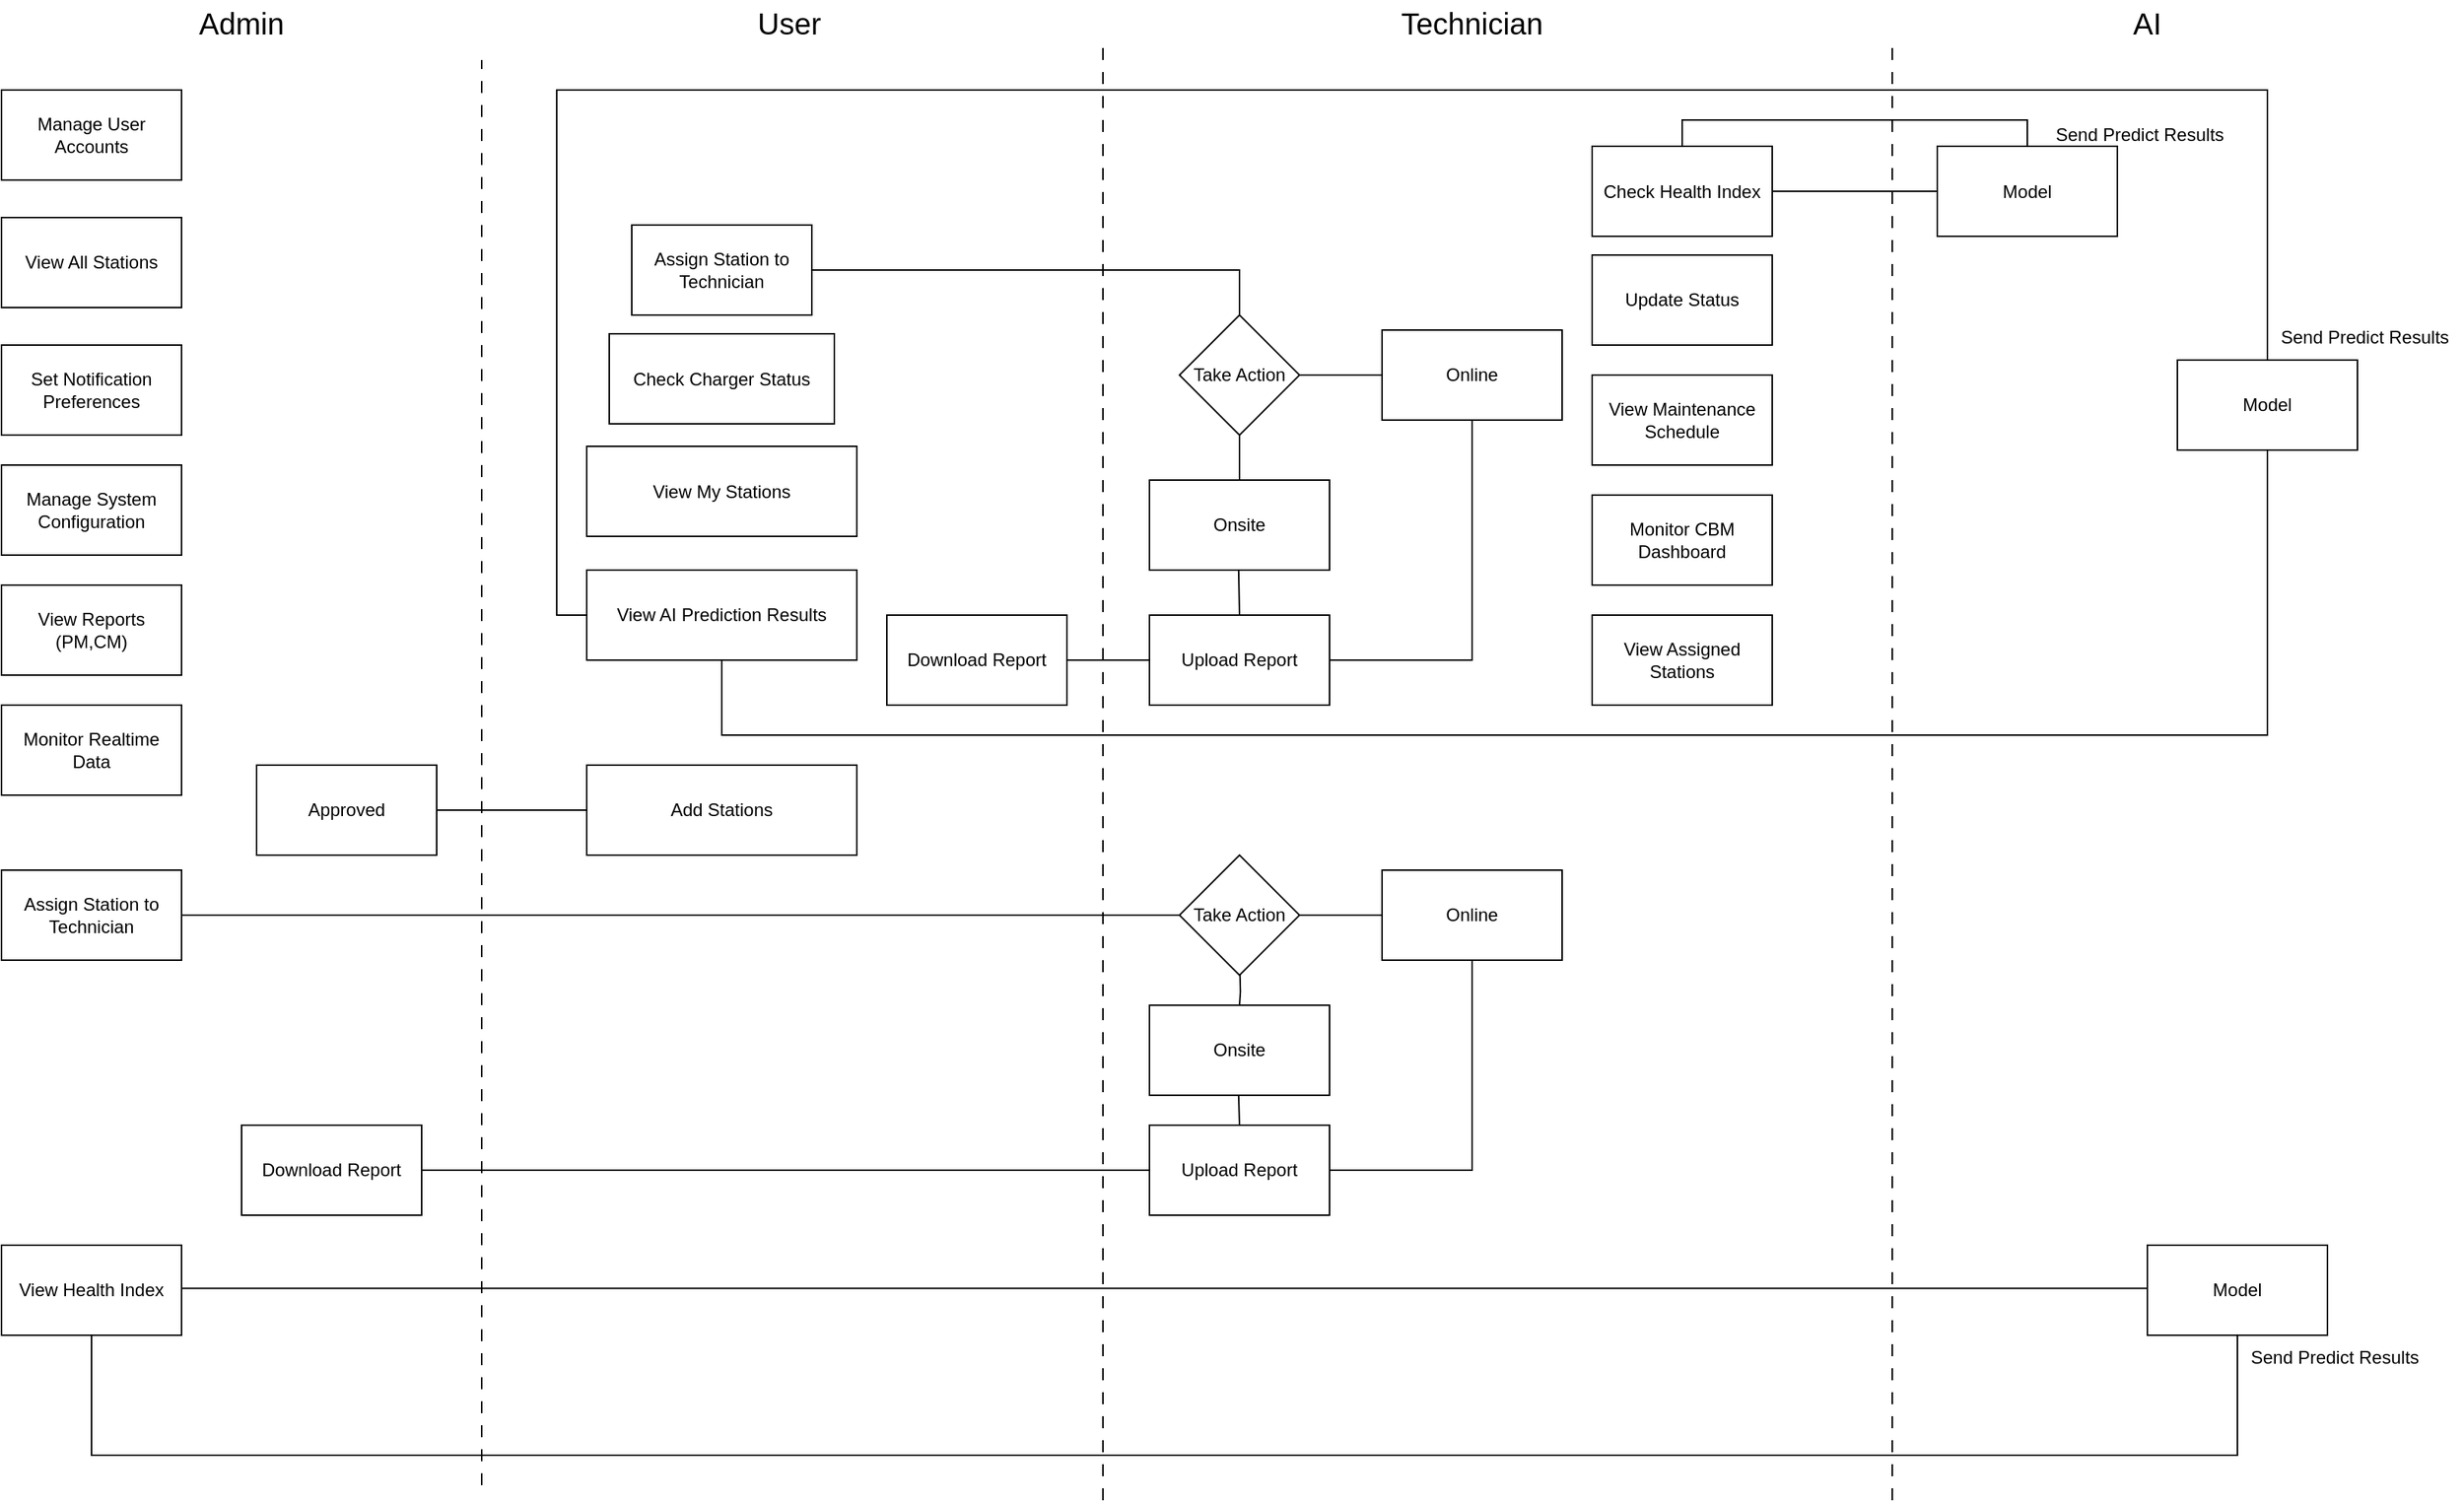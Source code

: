 <mxfile version="28.0.7">
  <diagram name="Page-1" id="3RaFwJO0DdSI-xSjQ3UZ">
    <mxGraphModel dx="2034" dy="920" grid="1" gridSize="10" guides="1" tooltips="1" connect="1" arrows="1" fold="1" page="1" pageScale="1" pageWidth="850" pageHeight="1100" math="0" shadow="0">
      <root>
        <mxCell id="0" />
        <mxCell id="1" parent="0" />
        <mxCell id="PnB6dPYVmI-Tpx26_ryA-46" value="" style="edgeStyle=orthogonalEdgeStyle;rounded=0;orthogonalLoop=1;jettySize=auto;html=1;endArrow=none;endFill=0;" edge="1" parent="1" source="PnB6dPYVmI-Tpx26_ryA-37" target="PnB6dPYVmI-Tpx26_ryA-45">
          <mxGeometry relative="1" as="geometry">
            <Array as="points">
              <mxPoint x="865" y="220" />
            </Array>
          </mxGeometry>
        </mxCell>
        <mxCell id="PnB6dPYVmI-Tpx26_ryA-37" value="Assign Station to Technician" style="rounded=0;whiteSpace=wrap;html=1;" vertex="1" parent="1">
          <mxGeometry x="460" y="190" width="120" height="60" as="geometry" />
        </mxCell>
        <mxCell id="PnB6dPYVmI-Tpx26_ryA-38" value="User" style="text;html=1;align=center;verticalAlign=middle;whiteSpace=wrap;rounded=0;fontSize=20;" vertex="1" parent="1">
          <mxGeometry x="535" y="40" width="60" height="30" as="geometry" />
        </mxCell>
        <mxCell id="PnB6dPYVmI-Tpx26_ryA-39" value="Technician" style="text;html=1;align=center;verticalAlign=middle;whiteSpace=wrap;rounded=0;fontSize=20;" vertex="1" parent="1">
          <mxGeometry x="990" y="40" width="60" height="30" as="geometry" />
        </mxCell>
        <mxCell id="PnB6dPYVmI-Tpx26_ryA-48" value="" style="edgeStyle=orthogonalEdgeStyle;rounded=0;orthogonalLoop=1;jettySize=auto;html=1;endArrow=none;endFill=0;" edge="1" parent="1" source="PnB6dPYVmI-Tpx26_ryA-45" target="PnB6dPYVmI-Tpx26_ryA-47">
          <mxGeometry relative="1" as="geometry" />
        </mxCell>
        <mxCell id="PnB6dPYVmI-Tpx26_ryA-50" value="" style="edgeStyle=orthogonalEdgeStyle;rounded=0;orthogonalLoop=1;jettySize=auto;html=1;endArrow=none;endFill=0;" edge="1" parent="1" source="PnB6dPYVmI-Tpx26_ryA-45" target="PnB6dPYVmI-Tpx26_ryA-49">
          <mxGeometry relative="1" as="geometry" />
        </mxCell>
        <mxCell id="PnB6dPYVmI-Tpx26_ryA-45" value="Take Action" style="rhombus;whiteSpace=wrap;html=1;rounded=0;" vertex="1" parent="1">
          <mxGeometry x="825" y="250" width="80" height="80" as="geometry" />
        </mxCell>
        <mxCell id="PnB6dPYVmI-Tpx26_ryA-47" value="Onsite" style="whiteSpace=wrap;html=1;rounded=0;" vertex="1" parent="1">
          <mxGeometry x="805" y="360" width="120" height="60" as="geometry" />
        </mxCell>
        <mxCell id="PnB6dPYVmI-Tpx26_ryA-52" value="" style="edgeStyle=orthogonalEdgeStyle;rounded=0;orthogonalLoop=1;jettySize=auto;html=1;endArrow=none;endFill=0;" edge="1" parent="1" source="PnB6dPYVmI-Tpx26_ryA-49" target="PnB6dPYVmI-Tpx26_ryA-51">
          <mxGeometry relative="1" as="geometry">
            <Array as="points">
              <mxPoint x="1020" y="480" />
            </Array>
          </mxGeometry>
        </mxCell>
        <mxCell id="PnB6dPYVmI-Tpx26_ryA-49" value="Online" style="whiteSpace=wrap;html=1;rounded=0;" vertex="1" parent="1">
          <mxGeometry x="960" y="260" width="120" height="60" as="geometry" />
        </mxCell>
        <mxCell id="PnB6dPYVmI-Tpx26_ryA-51" value="Upload Report" style="whiteSpace=wrap;html=1;rounded=0;" vertex="1" parent="1">
          <mxGeometry x="805" y="450" width="120" height="60" as="geometry" />
        </mxCell>
        <mxCell id="PnB6dPYVmI-Tpx26_ryA-53" value="" style="edgeStyle=orthogonalEdgeStyle;rounded=0;orthogonalLoop=1;jettySize=auto;html=1;entryX=0.5;entryY=0;entryDx=0;entryDy=0;endArrow=none;endFill=0;" edge="1" parent="1" target="PnB6dPYVmI-Tpx26_ryA-51">
          <mxGeometry relative="1" as="geometry">
            <mxPoint x="864.44" y="420" as="sourcePoint" />
            <mxPoint x="864.44" y="510" as="targetPoint" />
          </mxGeometry>
        </mxCell>
        <mxCell id="PnB6dPYVmI-Tpx26_ryA-61" value="" style="endArrow=none;html=1;rounded=0;dashed=1;dashPattern=8 8;" edge="1" parent="1">
          <mxGeometry width="50" height="50" relative="1" as="geometry">
            <mxPoint x="774" y="1040" as="sourcePoint" />
            <mxPoint x="774" y="70" as="targetPoint" />
          </mxGeometry>
        </mxCell>
        <mxCell id="PnB6dPYVmI-Tpx26_ryA-64" value="Check Charger Status" style="rounded=0;whiteSpace=wrap;html=1;" vertex="1" parent="1">
          <mxGeometry x="445" y="262.5" width="150" height="60" as="geometry" />
        </mxCell>
        <mxCell id="PnB6dPYVmI-Tpx26_ryA-66" value="View AI Prediction Results" style="rounded=0;whiteSpace=wrap;html=1;" vertex="1" parent="1">
          <mxGeometry x="430" y="420" width="180" height="60" as="geometry" />
        </mxCell>
        <mxCell id="PnB6dPYVmI-Tpx26_ryA-68" value="View My Stations" style="rounded=0;whiteSpace=wrap;html=1;" vertex="1" parent="1">
          <mxGeometry x="430" y="337.5" width="180" height="60" as="geometry" />
        </mxCell>
        <mxCell id="PnB6dPYVmI-Tpx26_ryA-127" value="" style="edgeStyle=orthogonalEdgeStyle;rounded=0;orthogonalLoop=1;jettySize=auto;html=1;endArrow=none;endFill=0;" edge="1" parent="1" source="PnB6dPYVmI-Tpx26_ryA-70" target="PnB6dPYVmI-Tpx26_ryA-126">
          <mxGeometry relative="1" as="geometry" />
        </mxCell>
        <mxCell id="PnB6dPYVmI-Tpx26_ryA-70" value="Add Stations" style="rounded=0;whiteSpace=wrap;html=1;" vertex="1" parent="1">
          <mxGeometry x="430" y="550" width="180" height="60" as="geometry" />
        </mxCell>
        <mxCell id="PnB6dPYVmI-Tpx26_ryA-72" value="Update Status" style="whiteSpace=wrap;html=1;rounded=0;" vertex="1" parent="1">
          <mxGeometry x="1100" y="210" width="120" height="60" as="geometry" />
        </mxCell>
        <mxCell id="PnB6dPYVmI-Tpx26_ryA-76" value="AI" style="text;html=1;align=center;verticalAlign=middle;whiteSpace=wrap;rounded=0;fontSize=20;" vertex="1" parent="1">
          <mxGeometry x="1440" y="40" width="60" height="30" as="geometry" />
        </mxCell>
        <mxCell id="PnB6dPYVmI-Tpx26_ryA-80" value="" style="edgeStyle=orthogonalEdgeStyle;rounded=0;orthogonalLoop=1;jettySize=auto;html=1;endArrow=none;endFill=0;" edge="1" parent="1" source="PnB6dPYVmI-Tpx26_ryA-77" target="PnB6dPYVmI-Tpx26_ryA-88">
          <mxGeometry relative="1" as="geometry">
            <mxPoint x="1490" y="167.5" as="targetPoint" />
          </mxGeometry>
        </mxCell>
        <mxCell id="PnB6dPYVmI-Tpx26_ryA-77" value="Check Health Index" style="whiteSpace=wrap;html=1;rounded=0;" vertex="1" parent="1">
          <mxGeometry x="1100" y="137.5" width="120" height="60" as="geometry" />
        </mxCell>
        <mxCell id="PnB6dPYVmI-Tpx26_ryA-79" value="Monitor CBM Dashboard" style="whiteSpace=wrap;html=1;rounded=0;" vertex="1" parent="1">
          <mxGeometry x="1100" y="370" width="120" height="60" as="geometry" />
        </mxCell>
        <mxCell id="PnB6dPYVmI-Tpx26_ryA-81" value="View Maintenance Schedule" style="whiteSpace=wrap;html=1;rounded=0;" vertex="1" parent="1">
          <mxGeometry x="1100" y="290" width="120" height="60" as="geometry" />
        </mxCell>
        <mxCell id="PnB6dPYVmI-Tpx26_ryA-87" value="" style="endArrow=none;html=1;rounded=0;dashed=1;dashPattern=8 8;" edge="1" parent="1">
          <mxGeometry width="50" height="50" relative="1" as="geometry">
            <mxPoint x="1300" y="1040" as="sourcePoint" />
            <mxPoint x="1300" y="70" as="targetPoint" />
          </mxGeometry>
        </mxCell>
        <mxCell id="PnB6dPYVmI-Tpx26_ryA-88" value="Model" style="rounded=0;whiteSpace=wrap;html=1;" vertex="1" parent="1">
          <mxGeometry x="1330" y="137.5" width="120" height="60" as="geometry" />
        </mxCell>
        <mxCell id="PnB6dPYVmI-Tpx26_ryA-89" value="" style="edgeStyle=orthogonalEdgeStyle;rounded=0;orthogonalLoop=1;jettySize=auto;html=1;endArrow=none;endFill=0;exitX=0.5;exitY=0;exitDx=0;exitDy=0;entryX=0.5;entryY=0;entryDx=0;entryDy=0;" edge="1" parent="1" source="PnB6dPYVmI-Tpx26_ryA-77" target="PnB6dPYVmI-Tpx26_ryA-88">
          <mxGeometry relative="1" as="geometry">
            <mxPoint x="1220" y="237.5" as="sourcePoint" />
            <mxPoint x="1390" y="130" as="targetPoint" />
            <Array as="points">
              <mxPoint x="1160" y="120" />
              <mxPoint x="1390" y="120" />
            </Array>
          </mxGeometry>
        </mxCell>
        <mxCell id="PnB6dPYVmI-Tpx26_ryA-90" value="Send Predict Results" style="text;html=1;align=center;verticalAlign=middle;whiteSpace=wrap;rounded=0;" vertex="1" parent="1">
          <mxGeometry x="1400" y="115" width="130" height="30" as="geometry" />
        </mxCell>
        <mxCell id="PnB6dPYVmI-Tpx26_ryA-92" value="" style="edgeStyle=orthogonalEdgeStyle;rounded=0;orthogonalLoop=1;jettySize=auto;html=1;endArrow=none;endFill=0;entryX=0.5;entryY=1;entryDx=0;entryDy=0;exitX=0.5;exitY=1;exitDx=0;exitDy=0;" edge="1" parent="1" source="PnB6dPYVmI-Tpx26_ryA-66" target="PnB6dPYVmI-Tpx26_ryA-93">
          <mxGeometry relative="1" as="geometry">
            <mxPoint x="380" y="450" as="sourcePoint" />
            <mxPoint x="2127" y="330" as="targetPoint" />
            <Array as="points">
              <mxPoint x="520" y="530" />
              <mxPoint x="1550" y="530" />
            </Array>
          </mxGeometry>
        </mxCell>
        <mxCell id="PnB6dPYVmI-Tpx26_ryA-93" value="Model" style="rounded=0;whiteSpace=wrap;html=1;" vertex="1" parent="1">
          <mxGeometry x="1490" y="280" width="120" height="60" as="geometry" />
        </mxCell>
        <mxCell id="PnB6dPYVmI-Tpx26_ryA-94" value="" style="edgeStyle=orthogonalEdgeStyle;rounded=0;orthogonalLoop=1;jettySize=auto;html=1;endArrow=none;endFill=0;entryX=0.5;entryY=0;entryDx=0;entryDy=0;exitX=0;exitY=0.5;exitDx=0;exitDy=0;" edge="1" parent="1" source="PnB6dPYVmI-Tpx26_ryA-66" target="PnB6dPYVmI-Tpx26_ryA-93">
          <mxGeometry relative="1" as="geometry">
            <mxPoint x="200" y="250" as="sourcePoint" />
            <mxPoint x="2090" y="340" as="targetPoint" />
            <Array as="points">
              <mxPoint x="410" y="450" />
              <mxPoint x="410" y="100" />
              <mxPoint x="1550" y="100" />
            </Array>
          </mxGeometry>
        </mxCell>
        <mxCell id="PnB6dPYVmI-Tpx26_ryA-95" value="Send Predict Results" style="text;html=1;align=center;verticalAlign=middle;whiteSpace=wrap;rounded=0;" vertex="1" parent="1">
          <mxGeometry x="1550" y="250" width="130" height="30" as="geometry" />
        </mxCell>
        <mxCell id="PnB6dPYVmI-Tpx26_ryA-83" value="View Assigned Stations" style="whiteSpace=wrap;html=1;rounded=0;" vertex="1" parent="1">
          <mxGeometry x="1100" y="450" width="120" height="60" as="geometry" />
        </mxCell>
        <mxCell id="PnB6dPYVmI-Tpx26_ryA-98" value="" style="endArrow=none;html=1;rounded=0;dashed=1;dashPattern=8 8;" edge="1" parent="1">
          <mxGeometry width="50" height="50" relative="1" as="geometry">
            <mxPoint x="360" y="1030" as="sourcePoint" />
            <mxPoint x="360" y="80" as="targetPoint" />
          </mxGeometry>
        </mxCell>
        <mxCell id="PnB6dPYVmI-Tpx26_ryA-99" value="Admin" style="text;html=1;align=center;verticalAlign=middle;whiteSpace=wrap;rounded=0;fontSize=20;" vertex="1" parent="1">
          <mxGeometry x="170" y="40" width="60" height="30" as="geometry" />
        </mxCell>
        <mxCell id="PnB6dPYVmI-Tpx26_ryA-101" value="Manage User Accounts" style="rounded=0;whiteSpace=wrap;html=1;" vertex="1" parent="1">
          <mxGeometry x="40" y="100" width="120" height="60" as="geometry" />
        </mxCell>
        <mxCell id="PnB6dPYVmI-Tpx26_ryA-102" value="View All Stations" style="rounded=0;whiteSpace=wrap;html=1;" vertex="1" parent="1">
          <mxGeometry x="40" y="185" width="120" height="60" as="geometry" />
        </mxCell>
        <mxCell id="PnB6dPYVmI-Tpx26_ryA-103" value="Assign Station to Technician" style="rounded=0;whiteSpace=wrap;html=1;" vertex="1" parent="1">
          <mxGeometry x="40" y="620" width="120" height="60" as="geometry" />
        </mxCell>
        <mxCell id="PnB6dPYVmI-Tpx26_ryA-104" value="Set Notification Preferences" style="rounded=0;whiteSpace=wrap;html=1;" vertex="1" parent="1">
          <mxGeometry x="40" y="270" width="120" height="60" as="geometry" />
        </mxCell>
        <mxCell id="PnB6dPYVmI-Tpx26_ryA-105" value="Manage System Configuration" style="rounded=0;whiteSpace=wrap;html=1;" vertex="1" parent="1">
          <mxGeometry x="40" y="350" width="120" height="60" as="geometry" />
        </mxCell>
        <mxCell id="PnB6dPYVmI-Tpx26_ryA-106" value="View Reports (PM,CM)" style="rounded=0;whiteSpace=wrap;html=1;" vertex="1" parent="1">
          <mxGeometry x="40" y="430" width="120" height="60" as="geometry" />
        </mxCell>
        <mxCell id="PnB6dPYVmI-Tpx26_ryA-107" value="Monitor Realtime Data" style="rounded=0;whiteSpace=wrap;html=1;" vertex="1" parent="1">
          <mxGeometry x="40" y="510" width="120" height="60" as="geometry" />
        </mxCell>
        <mxCell id="PnB6dPYVmI-Tpx26_ryA-108" value="View Health Index" style="rounded=0;whiteSpace=wrap;html=1;" vertex="1" parent="1">
          <mxGeometry x="40" y="870" width="120" height="60" as="geometry" />
        </mxCell>
        <mxCell id="PnB6dPYVmI-Tpx26_ryA-112" value="" style="edgeStyle=orthogonalEdgeStyle;rounded=0;orthogonalLoop=1;jettySize=auto;html=1;endArrow=none;endFill=0;" edge="1" parent="1" target="PnB6dPYVmI-Tpx26_ryA-115">
          <mxGeometry relative="1" as="geometry">
            <mxPoint x="865.059" y="680.001" as="sourcePoint" />
          </mxGeometry>
        </mxCell>
        <mxCell id="PnB6dPYVmI-Tpx26_ryA-113" value="" style="edgeStyle=orthogonalEdgeStyle;rounded=0;orthogonalLoop=1;jettySize=auto;html=1;endArrow=none;endFill=0;" edge="1" parent="1" source="PnB6dPYVmI-Tpx26_ryA-114" target="PnB6dPYVmI-Tpx26_ryA-117">
          <mxGeometry relative="1" as="geometry" />
        </mxCell>
        <mxCell id="PnB6dPYVmI-Tpx26_ryA-114" value="Take Action" style="rhombus;whiteSpace=wrap;html=1;rounded=0;" vertex="1" parent="1">
          <mxGeometry x="825" y="610" width="80" height="80" as="geometry" />
        </mxCell>
        <mxCell id="PnB6dPYVmI-Tpx26_ryA-115" value="Onsite" style="whiteSpace=wrap;html=1;rounded=0;" vertex="1" parent="1">
          <mxGeometry x="805" y="710.06" width="120" height="60" as="geometry" />
        </mxCell>
        <mxCell id="PnB6dPYVmI-Tpx26_ryA-116" value="" style="edgeStyle=orthogonalEdgeStyle;rounded=0;orthogonalLoop=1;jettySize=auto;html=1;endArrow=none;endFill=0;" edge="1" parent="1" source="PnB6dPYVmI-Tpx26_ryA-117" target="PnB6dPYVmI-Tpx26_ryA-119">
          <mxGeometry relative="1" as="geometry">
            <Array as="points">
              <mxPoint x="1020" y="820" />
            </Array>
          </mxGeometry>
        </mxCell>
        <mxCell id="PnB6dPYVmI-Tpx26_ryA-117" value="Online" style="whiteSpace=wrap;html=1;rounded=0;" vertex="1" parent="1">
          <mxGeometry x="960" y="620" width="120" height="60" as="geometry" />
        </mxCell>
        <mxCell id="PnB6dPYVmI-Tpx26_ryA-118" value="" style="edgeStyle=orthogonalEdgeStyle;rounded=0;orthogonalLoop=1;jettySize=auto;html=1;endArrow=none;endFill=0;entryX=1;entryY=0.5;entryDx=0;entryDy=0;" edge="1" parent="1" source="PnB6dPYVmI-Tpx26_ryA-119" target="PnB6dPYVmI-Tpx26_ryA-123">
          <mxGeometry relative="1" as="geometry">
            <mxPoint x="450" y="900" as="targetPoint" />
            <Array as="points">
              <mxPoint x="320" y="820" />
            </Array>
          </mxGeometry>
        </mxCell>
        <mxCell id="PnB6dPYVmI-Tpx26_ryA-119" value="Upload Report" style="whiteSpace=wrap;html=1;rounded=0;" vertex="1" parent="1">
          <mxGeometry x="805" y="790" width="120" height="60" as="geometry" />
        </mxCell>
        <mxCell id="PnB6dPYVmI-Tpx26_ryA-120" value="" style="edgeStyle=orthogonalEdgeStyle;rounded=0;orthogonalLoop=1;jettySize=auto;html=1;entryX=0.5;entryY=0;entryDx=0;entryDy=0;endArrow=none;endFill=0;" edge="1" parent="1" target="PnB6dPYVmI-Tpx26_ryA-119">
          <mxGeometry relative="1" as="geometry">
            <mxPoint x="864.44" y="770.06" as="sourcePoint" />
            <mxPoint x="864.44" y="860.06" as="targetPoint" />
          </mxGeometry>
        </mxCell>
        <mxCell id="PnB6dPYVmI-Tpx26_ryA-123" value="Download Report" style="whiteSpace=wrap;html=1;rounded=0;" vertex="1" parent="1">
          <mxGeometry x="200" y="790" width="120" height="60" as="geometry" />
        </mxCell>
        <mxCell id="PnB6dPYVmI-Tpx26_ryA-124" value="" style="edgeStyle=orthogonalEdgeStyle;rounded=0;orthogonalLoop=1;jettySize=auto;html=1;endArrow=none;endFill=0;exitX=1;exitY=0.5;exitDx=0;exitDy=0;entryX=0;entryY=0.5;entryDx=0;entryDy=0;" edge="1" parent="1" source="PnB6dPYVmI-Tpx26_ryA-103" target="PnB6dPYVmI-Tpx26_ryA-114">
          <mxGeometry relative="1" as="geometry">
            <mxPoint x="450" y="630" as="sourcePoint" />
            <mxPoint x="735" y="700" as="targetPoint" />
          </mxGeometry>
        </mxCell>
        <mxCell id="PnB6dPYVmI-Tpx26_ryA-125" value="" style="edgeStyle=orthogonalEdgeStyle;rounded=0;orthogonalLoop=1;jettySize=auto;html=1;endArrow=none;endFill=0;" edge="1" parent="1" source="PnB6dPYVmI-Tpx26_ryA-51" target="PnB6dPYVmI-Tpx26_ryA-56">
          <mxGeometry relative="1" as="geometry">
            <mxPoint x="805" y="480" as="sourcePoint" />
            <mxPoint x="690" y="560" as="targetPoint" />
          </mxGeometry>
        </mxCell>
        <mxCell id="PnB6dPYVmI-Tpx26_ryA-56" value="Download Report" style="whiteSpace=wrap;html=1;rounded=0;" vertex="1" parent="1">
          <mxGeometry x="630" y="450" width="120" height="60" as="geometry" />
        </mxCell>
        <mxCell id="PnB6dPYVmI-Tpx26_ryA-126" value="Approved" style="rounded=0;whiteSpace=wrap;html=1;" vertex="1" parent="1">
          <mxGeometry x="210" y="550" width="120" height="60" as="geometry" />
        </mxCell>
        <mxCell id="PnB6dPYVmI-Tpx26_ryA-128" value="" style="edgeStyle=orthogonalEdgeStyle;rounded=0;orthogonalLoop=1;jettySize=auto;html=1;endArrow=none;endFill=0;entryX=1;entryY=0.5;entryDx=0;entryDy=0;exitX=0;exitY=0.5;exitDx=0;exitDy=0;" edge="1" parent="1" source="PnB6dPYVmI-Tpx26_ryA-129">
          <mxGeometry relative="1" as="geometry">
            <mxPoint x="645" y="898.75" as="sourcePoint" />
            <mxPoint x="160" y="898.75" as="targetPoint" />
            <Array as="points">
              <mxPoint x="1470" y="899" />
            </Array>
          </mxGeometry>
        </mxCell>
        <mxCell id="PnB6dPYVmI-Tpx26_ryA-129" value="Model" style="rounded=0;whiteSpace=wrap;html=1;" vertex="1" parent="1">
          <mxGeometry x="1470" y="870" width="120" height="60" as="geometry" />
        </mxCell>
        <mxCell id="PnB6dPYVmI-Tpx26_ryA-130" value="" style="edgeStyle=orthogonalEdgeStyle;rounded=0;orthogonalLoop=1;jettySize=auto;html=1;endArrow=none;endFill=0;entryX=0.5;entryY=1;entryDx=0;entryDy=0;exitX=0.5;exitY=1;exitDx=0;exitDy=0;" edge="1" parent="1" source="PnB6dPYVmI-Tpx26_ryA-129" target="PnB6dPYVmI-Tpx26_ryA-108">
          <mxGeometry relative="1" as="geometry">
            <mxPoint x="1390" y="1011.25" as="sourcePoint" />
            <mxPoint x="80" y="1010" as="targetPoint" />
            <Array as="points">
              <mxPoint x="1530" y="1010" />
              <mxPoint x="100" y="1010" />
            </Array>
          </mxGeometry>
        </mxCell>
        <mxCell id="PnB6dPYVmI-Tpx26_ryA-131" value="Send Predict Results" style="text;html=1;align=center;verticalAlign=middle;whiteSpace=wrap;rounded=0;" vertex="1" parent="1">
          <mxGeometry x="1530" y="930" width="130" height="30" as="geometry" />
        </mxCell>
      </root>
    </mxGraphModel>
  </diagram>
</mxfile>
